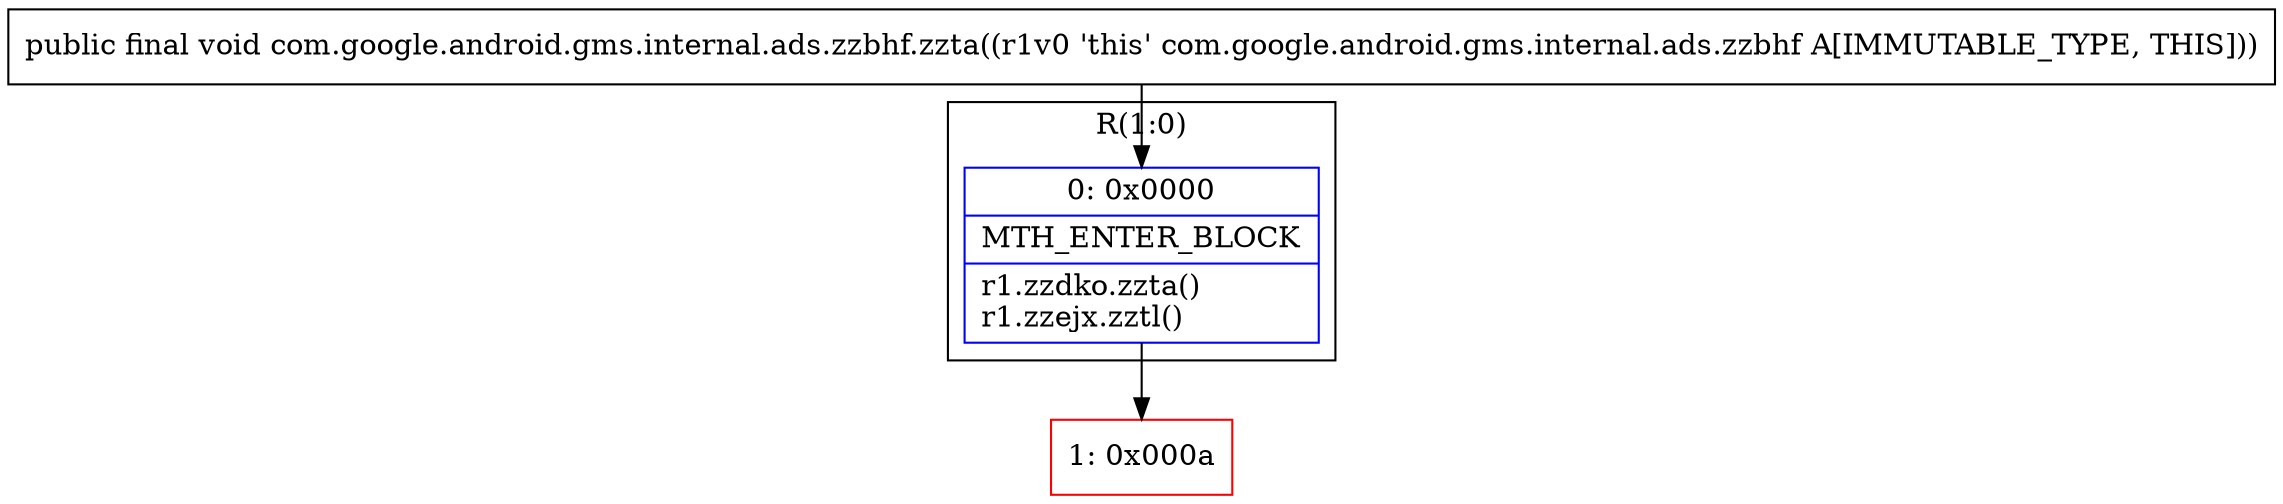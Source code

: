 digraph "CFG forcom.google.android.gms.internal.ads.zzbhf.zzta()V" {
subgraph cluster_Region_1024570695 {
label = "R(1:0)";
node [shape=record,color=blue];
Node_0 [shape=record,label="{0\:\ 0x0000|MTH_ENTER_BLOCK\l|r1.zzdko.zzta()\lr1.zzejx.zztl()\l}"];
}
Node_1 [shape=record,color=red,label="{1\:\ 0x000a}"];
MethodNode[shape=record,label="{public final void com.google.android.gms.internal.ads.zzbhf.zzta((r1v0 'this' com.google.android.gms.internal.ads.zzbhf A[IMMUTABLE_TYPE, THIS])) }"];
MethodNode -> Node_0;
Node_0 -> Node_1;
}

